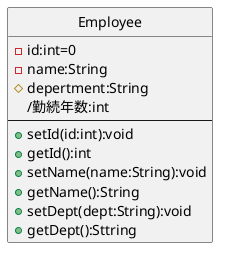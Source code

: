 @startuml クラスの種類
' skinparam classAttributeIconSize 0
' class A <<stereotype>> {}
' class B {
'     - 属性1:int
'     - 属性2:String
' }
' class C{
'     ---
'     +操作1():void
'     +操作2():String
' }
' class D{
'     - 属性1:int
'     - 属性2:String
' ---
'     +操作1():void
'     +操作2():String
' }

class Employee {
    -id:int=0
    -name:String
    #depertment:String
    /勤続年数:int
---
    +setId(id:int):void
    +getId():int
    +setName(name:String):void
    +getName():String
    +setDept(dept:String):void
    +getDept():Sttring
}
hide Employee circle
@enduml